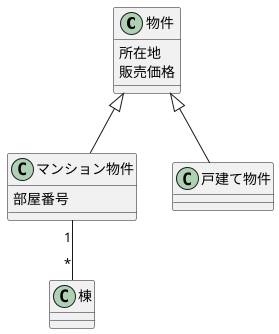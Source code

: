 @startuml

class 物件 {
  所在地
  販売価格
}

class マンション物件 {
  部屋番号
}

class 戸建て物件 {
}

class 棟 {
}

物件 <|-- マンション物件
物件 <|-- 戸建て物件
マンション物件 "1"--"*" 棟

@enduml
